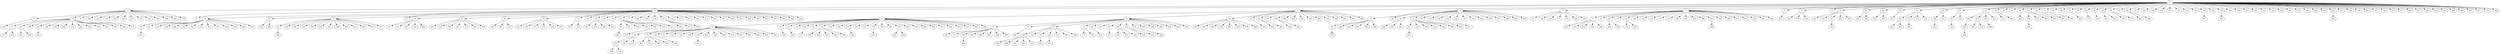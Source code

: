 digraph {
	0 [label=0]
	1 [label=1]
	2 [label=2]
	4 [label=4]
	5 [label=5]
	6 [label=6]
	7 [label=7]
	8 [label=8]
	11 [label=11]
	12 [label=12]
	24 [label=24]
	28 [label=28]
	29 [label=29]
	30 [label=30]
	33 [label=33]
	35 [label=35]
	36 [label=36]
	37 [label=37]
	39 [label=39]
	44 [label=44]
	45 [label=45]
	48 [label=48]
	54 [label=54]
	58 [label=58]
	61 [label=61]
	66 [label=66]
	68 [label=68]
	76 [label=76]
	79 [label=79]
	83 [label=83]
	84 [label=84]
	85 [label=85]
	90 [label=90]
	93 [label=93]
	94 [label=94]
	97 [label=97]
	105 [label=105]
	106 [label=106]
	114 [label=114]
	116 [label=116]
	122 [label=122]
	143 [label=143]
	144 [label=144]
	149 [label=149]
	150 [label=150]
	158 [label=158]
	168 [label=168]
	189 [label=189]
	216 [label=216]
	220 [label=220]
	223 [label=223]
	250 [label=250]
	252 [label=252]
	267 [label=267]
	278 [label=278]
	286 [label=286]
	288 [label=288]
	290 [label=290]
	293 [label=293]
	327 [label=327]
	330 [label=330]
	332 [label=332]
	342 [label=342]
	347 [label=347]
	349 [label=349]
	376 [label=376]
	377 [label=377]
	408 [label=408]
	417 [label=417]
	422 [label=422]
	423 [label=423]
	444 [label=444]
	464 [label=464]
	466 [label=466]
	467 [label=467]
	471 [label=471]
	474 [label=474]
	498 [label=498]
	3 [label=3]
	19 [label=19]
	31 [label=31]
	109 [label=109]
	134 [label=134]
	141 [label=141]
	153 [label=153]
	164 [label=164]
	315 [label=315]
	319 [label=319]
	352 [label=352]
	396 [label=396]
	458 [label=458]
	459 [label=459]
	478 [label=478]
	9 [label=9]
	10 [label=10]
	16 [label=16]
	21 [label=21]
	27 [label=27]
	38 [label=38]
	41 [label=41]
	49 [label=49]
	50 [label=50]
	51 [label=51]
	55 [label=55]
	56 [label=56]
	69 [label=69]
	70 [label=70]
	74 [label=74]
	77 [label=77]
	102 [label=102]
	104 [label=104]
	108 [label=108]
	111 [label=111]
	112 [label=112]
	115 [label=115]
	197 [label=197]
	205 [label=205]
	214 [label=214]
	240 [label=240]
	247 [label=247]
	248 [label=248]
	275 [label=275]
	282 [label=282]
	295 [label=295]
	301 [label=301]
	316 [label=316]
	340 [label=340]
	369 [label=369]
	420 [label=420]
	13 [label=13]
	14 [label=14]
	60 [label=60]
	63 [label=63]
	99 [label=99]
	160 [label=160]
	185 [label=185]
	200 [label=200]
	222 [label=222]
	263 [label=263]
	292 [label=292]
	294 [label=294]
	324 [label=324]
	329 [label=329]
	441 [label=441]
	443 [label=443]
	480 [label=480]
	15 [label=15]
	26 [label=26]
	42 [label=42]
	52 [label=52]
	67 [label=67]
	119 [label=119]
	120 [label=120]
	123 [label=123]
	128 [label=128]
	135 [label=135]
	136 [label=136]
	202 [label=202]
	239 [label=239]
	257 [label=257]
	296 [label=296]
	455 [label=455]
	495 [label=495]
	71 [label=71]
	126 [label=126]
	132 [label=132]
	177 [label=177]
	181 [label=181]
	209 [label=209]
	244 [label=244]
	17 [label=17]
	43 [label=43]
	62 [label=62]
	75 [label=75]
	98 [label=98]
	100 [label=100]
	124 [label=124]
	155 [label=155]
	176 [label=176]
	235 [label=235]
	249 [label=249]
	305 [label=305]
	339 [label=339]
	348 [label=348]
	362 [label=362]
	364 [label=364]
	389 [label=389]
	413 [label=413]
	435 [label=435]
	454 [label=454]
	465 [label=465]
	492 [label=492]
	414 [label=414]
	233 [label=233]
	379 [label=379]
	434 [label=434]
	86 [label=86]
	125 [label=125]
	227 [label=227]
	242 [label=242]
	359 [label=359]
	195 [label=195]
	382 [label=382]
	318 [label=318]
	392 [label=392]
	130 [label=130]
	65 [label=65]
	113 [label=113]
	173 [label=173]
	401 [label=401]
	139 [label=139]
	211 [label=211]
	78 [label=78]
	118 [label=118]
	201 [label=201]
	210 [label=210]
	343 [label=343]
	421 [label=421]
	131 [label=131]
	404 [label=404]
	462 [label=462]
	246 [label=246]
	255 [label=255]
	395 [label=395]
	407 [label=407]
	307 [label=307]
	482 [label=482]
	262 [label=262]
	174 [label=174]
	184 [label=184]
	207 [label=207]
	334 [label=334]
	163 [label=163]
	273 [label=273]
	283 [label=283]
	489 [label=489]
	497 [label=497]
	387 [label=387]
	481 [label=481]
	261 [label=261]
	57 [label=57]
	127 [label=127]
	166 [label=166]
	192 [label=192]
	229 [label=229]
	238 [label=238]
	266 [label=266]
	272 [label=272]
	281 [label=281]
	356 [label=356]
	370 [label=370]
	391 [label=391]
	397 [label=397]
	449 [label=449]
	475 [label=475]
	40 [label=40]
	59 [label=59]
	157 [label=157]
	198 [label=198]
	268 [label=268]
	276 [label=276]
	322 [label=322]
	325 [label=325]
	351 [label=351]
	357 [label=357]
	432 [label=432]
	439 [label=439]
	440 [label=440]
	447 [label=447]
	193 [label=193]
	426 [label=426]
	80 [label=80]
	152 [label=152]
	199 [label=199]
	226 [label=226]
	228 [label=228]
	259 [label=259]
	355 [label=355]
	368 [label=368]
	409 [label=409]
	411 [label=411]
	453 [label=453]
	457 [label=457]
	477 [label=477]
	47 [label=47]
	151 [label=151]
	167 [label=167]
	452 [label=452]
	491 [label=491]
	169 [label=169]
	232 [label=232]
	256 [label=256]
	302 [label=302]
	310 [label=310]
	431 [label=431]
	476 [label=476]
	142 [label=142]
	353 [label=353]
	437 [label=437]
	121 [label=121]
	297 [label=297]
	371 [label=371]
	374 [label=374]
	418 [label=418]
	479 [label=479]
	107 [label=107]
	219 [label=219]
	154 [label=154]
	274 [label=274]
	306 [label=306]
	323 [label=323]
	88 [label=88]
	96 [label=96]
	138 [label=138]
	146 [label=146]
	162 [label=162]
	179 [label=179]
	213 [label=213]
	204 [label=204]
	271 [label=271]
	433 [label=433]
	18 [label=18]
	20 [label=20]
	23 [label=23]
	34 [label=34]
	46 [label=46]
	53 [label=53]
	110 [label=110]
	129 [label=129]
	148 [label=148]
	156 [label=156]
	170 [label=170]
	172 [label=172]
	175 [label=175]
	182 [label=182]
	194 [label=194]
	217 [label=217]
	225 [label=225]
	234 [label=234]
	269 [label=269]
	344 [label=344]
	361 [label=361]
	438 [label=438]
	470 [label=470]
	472 [label=472]
	485 [label=485]
	496 [label=496]
	22 [label=22]
	25 [label=25]
	32 [label=32]
	73 [label=73]
	82 [label=82]
	147 [label=147]
	187 [label=187]
	190 [label=190]
	221 [label=221]
	241 [label=241]
	285 [label=285]
	358 [label=358]
	386 [label=386]
	416 [label=416]
	448 [label=448]
	494 [label=494]
	159 [label=159]
	180 [label=180]
	304 [label=304]
	338 [label=338]
	394 [label=394]
	403 [label=403]
	410 [label=410]
	488 [label=488]
	354 [label=354]
	405 [label=405]
	483 [label=483]
	346 [label=346]
	461 [label=461]
	95 [label=95]
	188 [label=188]
	224 [label=224]
	265 [label=265]
	350 [label=350]
	360 [label=360]
	196 [label=196]
	258 [label=258]
	303 [label=303]
	81 [label=81]
	101 [label=101]
	203 [label=203]
	212 [label=212]
	254 [label=254]
	289 [label=289]
	445 [label=445]
	251 [label=251]
	231 [label=231]
	331 [label=331]
	333 [label=333]
	336 [label=336]
	446 [label=446]
	165 [label=165]
	308 [label=308]
	178 [label=178]
	450 [label=450]
	406 [label=406]
	291 [label=291]
	183 [label=183]
	287 [label=287]
	264 [label=264]
	321 [label=321]
	312 [label=312]
	430 [label=430]
	380 [label=380]
	473 [label=473]
	486 [label=486]
	337 [label=337]
	277 [label=277]
	393 [label=393]
	320 [label=320]
	399 [label=399]
	463 [label=463]
	345 [label=345]
	208 [label=208]
	367 [label=367]
	373 [label=373]
	64 [label=64]
	72 [label=72]
	87 [label=87]
	91 [label=91]
	92 [label=92]
	140 [label=140]
	230 [label=230]
	253 [label=253]
	298 [label=298]
	299 [label=299]
	309 [label=309]
	314 [label=314]
	363 [label=363]
	383 [label=383]
	400 [label=400]
	424 [label=424]
	460 [label=460]
	436 [label=436]
	428 [label=428]
	117 [label=117]
	270 [label=270]
	280 [label=280]
	326 [label=326]
	442 [label=442]
	469 [label=469]
	328 [label=328]
	237 [label=237]
	427 [label=427]
	493 [label=493]
	89 [label=89]
	137 [label=137]
	161 [label=161]
	365 [label=365]
	398 [label=398]
	402 [label=402]
	429 [label=429]
	487 [label=487]
	366 [label=366]
	103 [label=103]
	145 [label=145]
	191 [label=191]
	218 [label=218]
	311 [label=311]
	385 [label=385]
	388 [label=388]
	171 [label=171]
	372 [label=372]
	243 [label=243]
	317 [label=317]
	236 [label=236]
	375 [label=375]
	456 [label=456]
	378 [label=378]
	381 [label=381]
	468 [label=468]
	279 [label=279]
	215 [label=215]
	499 [label=499]
	133 [label=133]
	186 [label=186]
	412 [label=412]
	300 [label=300]
	313 [label=313]
	384 [label=384]
	425 [label=425]
	490 [label=490]
	451 [label=451]
	484 [label=484]
	260 [label=260]
	284 [label=284]
	341 [label=341]
	390 [label=390]
	419 [label=419]
	245 [label=245]
	415 [label=415]
	206 [label=206]
	335 [label=335]
	0 -> 1
	0 -> 2
	0 -> 4
	0 -> 5
	0 -> 6
	0 -> 7
	0 -> 8
	0 -> 11
	0 -> 12
	0 -> 24
	0 -> 28
	0 -> 29
	0 -> 30
	0 -> 33
	0 -> 35
	0 -> 36
	0 -> 37
	0 -> 39
	0 -> 44
	0 -> 45
	0 -> 48
	0 -> 54
	0 -> 58
	0 -> 61
	0 -> 66
	0 -> 68
	0 -> 76
	0 -> 79
	0 -> 83
	0 -> 84
	0 -> 85
	0 -> 90
	0 -> 93
	0 -> 94
	0 -> 97
	0 -> 105
	0 -> 106
	0 -> 114
	0 -> 116
	0 -> 122
	0 -> 143
	0 -> 144
	0 -> 149
	0 -> 150
	0 -> 158
	0 -> 168
	0 -> 189
	0 -> 216
	0 -> 220
	0 -> 223
	0 -> 250
	0 -> 252
	0 -> 267
	0 -> 278
	0 -> 286
	0 -> 288
	0 -> 290
	0 -> 293
	0 -> 327
	0 -> 330
	0 -> 332
	0 -> 342
	0 -> 347
	0 -> 349
	0 -> 376
	0 -> 377
	0 -> 408
	0 -> 417
	0 -> 422
	0 -> 423
	0 -> 444
	0 -> 464
	0 -> 466
	0 -> 467
	0 -> 471
	0 -> 474
	0 -> 498
	1 -> 3
	1 -> 19
	1 -> 31
	1 -> 109
	1 -> 134
	1 -> 141
	1 -> 153
	1 -> 164
	1 -> 315
	1 -> 319
	1 -> 352
	1 -> 396
	1 -> 458
	1 -> 459
	1 -> 478
	2 -> 9
	2 -> 10
	2 -> 16
	2 -> 21
	2 -> 27
	2 -> 38
	2 -> 41
	2 -> 49
	2 -> 50
	2 -> 51
	2 -> 55
	2 -> 56
	2 -> 69
	2 -> 70
	2 -> 74
	2 -> 77
	2 -> 102
	2 -> 104
	2 -> 108
	2 -> 111
	2 -> 112
	2 -> 115
	2 -> 197
	2 -> 205
	2 -> 214
	2 -> 240
	2 -> 247
	2 -> 248
	2 -> 275
	2 -> 282
	2 -> 295
	2 -> 301
	2 -> 316
	2 -> 340
	2 -> 369
	2 -> 420
	4 -> 13
	4 -> 14
	4 -> 60
	4 -> 63
	4 -> 99
	4 -> 160
	4 -> 185
	4 -> 200
	4 -> 222
	4 -> 263
	4 -> 292
	4 -> 294
	4 -> 324
	4 -> 329
	4 -> 441
	4 -> 443
	4 -> 480
	5 -> 15
	5 -> 26
	5 -> 42
	5 -> 52
	5 -> 67
	5 -> 119
	5 -> 120
	5 -> 123
	5 -> 128
	5 -> 135
	5 -> 136
	5 -> 202
	5 -> 239
	5 -> 257
	5 -> 296
	5 -> 455
	5 -> 495
	6 -> 71
	6 -> 126
	6 -> 132
	6 -> 177
	6 -> 181
	6 -> 209
	6 -> 244
	7 -> 17
	7 -> 43
	7 -> 62
	7 -> 75
	7 -> 98
	7 -> 100
	7 -> 124
	7 -> 155
	7 -> 176
	7 -> 235
	7 -> 249
	7 -> 305
	7 -> 339
	7 -> 348
	7 -> 362
	7 -> 364
	7 -> 389
	7 -> 413
	7 -> 435
	7 -> 454
	7 -> 465
	7 -> 492
	8 -> 414
	11 -> 233
	11 -> 379
	11 -> 434
	24 -> 86
	24 -> 125
	24 -> 227
	24 -> 242
	24 -> 359
	28 -> 195
	28 -> 382
	29 -> 318
	29 -> 392
	30 -> 130
	33 -> 65
	33 -> 113
	33 -> 173
	33 -> 401
	35 -> 139
	35 -> 211
	36 -> 78
	36 -> 118
	37 -> 201
	37 -> 210
	37 -> 343
	37 -> 421
	39 -> 131
	39 -> 404
	48 -> 462
	54 -> 246
	54 -> 255
	54 -> 395
	54 -> 407
	58 -> 307
	61 -> 482
	76 -> 262
	83 -> 174
	84 -> 184
	85 -> 207
	85 -> 334
	90 -> 163
	90 -> 273
	94 -> 283
	94 -> 489
	149 -> 497
	158 -> 387
	293 -> 481
	3 -> 261
	19 -> 57
	19 -> 127
	19 -> 166
	19 -> 192
	19 -> 229
	19 -> 238
	19 -> 266
	19 -> 272
	19 -> 281
	19 -> 356
	19 -> 370
	19 -> 391
	19 -> 397
	19 -> 449
	19 -> 475
	10 -> 40
	10 -> 59
	10 -> 157
	10 -> 198
	10 -> 268
	10 -> 276
	10 -> 322
	10 -> 325
	10 -> 351
	10 -> 357
	10 -> 432
	10 -> 439
	10 -> 440
	10 -> 447
	16 -> 193
	16 -> 426
	21 -> 80
	21 -> 152
	21 -> 199
	21 -> 226
	21 -> 228
	21 -> 259
	21 -> 355
	21 -> 368
	21 -> 409
	21 -> 411
	21 -> 453
	21 -> 457
	21 -> 477
	38 -> 47
	38 -> 151
	38 -> 167
	38 -> 452
	38 -> 491
	41 -> 169
	41 -> 232
	41 -> 256
	41 -> 302
	41 -> 310
	41 -> 431
	41 -> 476
	49 -> 142
	49 -> 353
	49 -> 437
	50 -> 121
	50 -> 297
	50 -> 371
	50 -> 374
	50 -> 418
	50 -> 479
	51 -> 107
	51 -> 219
	56 -> 154
	56 -> 274
	56 -> 306
	56 -> 323
	74 -> 88
	74 -> 96
	74 -> 138
	74 -> 146
	74 -> 162
	74 -> 179
	74 -> 213
	111 -> 204
	111 -> 271
	111 -> 433
	13 -> 18
	13 -> 20
	13 -> 23
	13 -> 34
	13 -> 46
	13 -> 53
	13 -> 110
	13 -> 129
	13 -> 148
	13 -> 156
	13 -> 170
	13 -> 172
	13 -> 175
	13 -> 182
	13 -> 194
	13 -> 217
	13 -> 225
	13 -> 234
	13 -> 269
	13 -> 344
	13 -> 361
	13 -> 438
	13 -> 470
	13 -> 472
	13 -> 485
	13 -> 496
	14 -> 22
	14 -> 25
	14 -> 32
	14 -> 73
	14 -> 82
	14 -> 147
	14 -> 187
	14 -> 190
	14 -> 221
	14 -> 241
	14 -> 285
	14 -> 358
	14 -> 386
	14 -> 416
	14 -> 448
	14 -> 494
	60 -> 159
	60 -> 180
	60 -> 304
	60 -> 338
	60 -> 394
	60 -> 403
	60 -> 410
	60 -> 488
	63 -> 354
	99 -> 405
	99 -> 483
	185 -> 346
	185 -> 461
	15 -> 95
	15 -> 188
	15 -> 224
	15 -> 265
	15 -> 350
	15 -> 360
	42 -> 196
	42 -> 258
	42 -> 303
	52 -> 81
	52 -> 101
	52 -> 203
	52 -> 212
	52 -> 254
	52 -> 289
	67 -> 445
	120 -> 251
	17 -> 231
	17 -> 331
	17 -> 333
	17 -> 336
	17 -> 446
	62 -> 165
	62 -> 308
	98 -> 178
	98 -> 450
	362 -> 406
	227 -> 291
	65 -> 183
	65 -> 287
	113 -> 264
	139 -> 321
	78 -> 312
	201 -> 430
	210 -> 380
	210 -> 473
	343 -> 486
	246 -> 337
	57 -> 277
	57 -> 393
	127 -> 320
	127 -> 399
	192 -> 463
	40 -> 345
	80 -> 208
	88 -> 367
	162 -> 373
	18 -> 64
	18 -> 72
	18 -> 87
	18 -> 91
	18 -> 92
	18 -> 140
	18 -> 230
	18 -> 253
	18 -> 298
	18 -> 299
	18 -> 309
	18 -> 314
	18 -> 363
	18 -> 383
	18 -> 400
	18 -> 424
	18 -> 460
	20 -> 436
	23 -> 428
	46 -> 117
	110 -> 270
	110 -> 280
	110 -> 326
	110 -> 442
	110 -> 469
	156 -> 328
	175 -> 237
	217 -> 427
	217 -> 493
	22 -> 89
	22 -> 137
	22 -> 161
	22 -> 365
	22 -> 398
	22 -> 402
	22 -> 429
	22 -> 487
	25 -> 366
	32 -> 103
	32 -> 145
	32 -> 191
	32 -> 218
	32 -> 311
	32 -> 385
	32 -> 388
	73 -> 171
	73 -> 372
	82 -> 243
	187 -> 317
	190 -> 236
	190 -> 375
	190 -> 456
	221 -> 378
	221 -> 381
	241 -> 468
	95 -> 279
	81 -> 215
	430 -> 499
	64 -> 133
	64 -> 186
	64 -> 412
	72 -> 300
	72 -> 313
	72 -> 384
	72 -> 425
	87 -> 490
	253 -> 451
	161 -> 484
	103 -> 260
	103 -> 284
	103 -> 341
	103 -> 390
	103 -> 419
	191 -> 245
	218 -> 415
	133 -> 206
	133 -> 335
}
